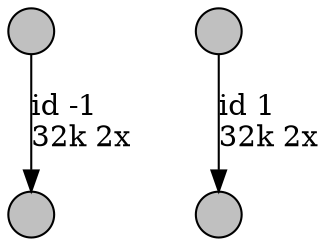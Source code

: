 digraph {
nodesep = 0.5;
node [shape = circle, label = "", height = 0.3];
"0" [style = "filled", fillcolor = "grey"];
"1" [style = "filled", fillcolor = "grey"];
"2" [style = "filled", fillcolor = "grey"];
"3" [style = "filled", fillcolor = "grey"];
"3" -> "1" [label = "id 1\l32k 2x", color = "black"] ;
"0" -> "2" [label = "id -1\l32k 2x", color = "black"] ;
}
